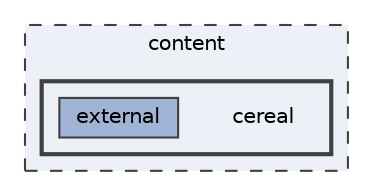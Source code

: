digraph "content/cereal"
{
 // LATEX_PDF_SIZE
  bgcolor="transparent";
  edge [fontname=Helvetica,fontsize=10,labelfontname=Helvetica,labelfontsize=10];
  node [fontname=Helvetica,fontsize=10,shape=box,height=0.2,width=0.4];
  compound=true
  subgraph clusterdir_9c069a2336cfd446496c25258e848904 {
    graph [ bgcolor="#edf0f7", pencolor="grey25", label="content", fontname=Helvetica,fontsize=10 style="filled,dashed", URL="dir_9c069a2336cfd446496c25258e848904.html",tooltip=""]
  subgraph clusterdir_debd09941fc2b91212ee446c84c7d6ad {
    graph [ bgcolor="#edf0f7", pencolor="grey25", label="", fontname=Helvetica,fontsize=10 style="filled,bold", URL="dir_debd09941fc2b91212ee446c84c7d6ad.html",tooltip=""]
    dir_debd09941fc2b91212ee446c84c7d6ad [shape=plaintext, label="cereal"];
  dir_921d3534b4cb38e70c31f2a63635293b [label="external", fillcolor="#a2b4d6", color="grey25", style="filled", URL="dir_921d3534b4cb38e70c31f2a63635293b.html",tooltip=""];
  }
  }
}

